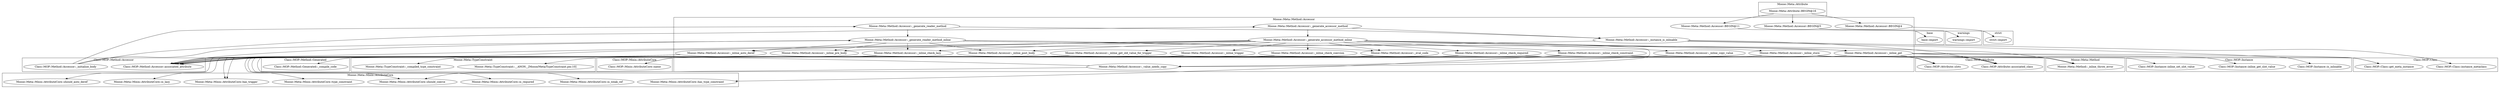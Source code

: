 digraph {
graph [overlap=false]
subgraph cluster_Class_MOP_Method_Accessor {
	label="Class::MOP::Method::Accessor";
	"Class::MOP::Method::Accessor::associated_attribute";
	"Class::MOP::Method::Accessor::_initialize_body";
}
subgraph cluster_warnings {
	label="warnings";
	"warnings::import";
}
subgraph cluster_base {
	label="base";
	"base::import";
}
subgraph cluster_Class_MOP_Method_Generated {
	label="Class::MOP::Method::Generated";
	"Class::MOP::Method::Generated::_compile_code";
}
subgraph cluster_strict {
	label="strict";
	"strict::import";
}
subgraph cluster_Class_MOP_Instance {
	label="Class::MOP::Instance";
	"Class::MOP::Instance::inline_get_slot_value";
	"Class::MOP::Instance::inline_set_slot_value";
	"Class::MOP::Instance::is_inlinable";
}
subgraph cluster_Class_MOP_Class {
	label="Class::MOP::Class";
	"Class::MOP::Class::instance_metaclass";
	"Class::MOP::Class::get_meta_instance";
}
subgraph cluster_Moose_Meta_Method {
	label="Moose::Meta::Method";
	"Moose::Meta::Method::_inline_throw_error";
}
subgraph cluster_Class_MOP_Attribute {
	label="Class::MOP::Attribute";
	"Class::MOP::Attribute::slots";
	"Class::MOP::Attribute::associated_class";
}
subgraph cluster_Moose_Meta_Mixin_AttributeCore {
	label="Moose::Meta::Mixin::AttributeCore";
	"Moose::Meta::Mixin::AttributeCore::has_trigger";
	"Moose::Meta::Mixin::AttributeCore::should_auto_deref";
	"Moose::Meta::Mixin::AttributeCore::type_constraint";
	"Moose::Meta::Mixin::AttributeCore::is_required";
	"Moose::Meta::Mixin::AttributeCore::should_coerce";
	"Moose::Meta::Mixin::AttributeCore::is_lazy";
	"Moose::Meta::Mixin::AttributeCore::has_type_constraint";
	"Moose::Meta::Mixin::AttributeCore::is_weak_ref";
}
subgraph cluster_Moose_Meta_Attribute {
	label="Moose::Meta::Attribute";
	"Moose::Meta::Attribute::BEGIN@16";
}
subgraph cluster_Class_MOP_Mixin_AttributeCore {
	label="Class::MOP::Mixin::AttributeCore";
	"Class::MOP::Mixin::AttributeCore::name";
}
subgraph cluster_Moose_Meta_Method_Accessor {
	label="Moose::Meta::Method::Accessor";
	"Moose::Meta::Method::Accessor::_generate_reader_method_inline";
	"Moose::Meta::Method::Accessor::BEGIN@11";
	"Moose::Meta::Method::Accessor::_generate_reader_method";
	"Moose::Meta::Method::Accessor::_generate_accessor_method_inline";
	"Moose::Meta::Method::Accessor::_inline_check_coercion";
	"Moose::Meta::Method::Accessor::_eval_code";
	"Moose::Meta::Method::Accessor::_inline_check_lazy";
	"Moose::Meta::Method::Accessor::_instance_is_inlinable";
	"Moose::Meta::Method::Accessor::_inline_check_required";
	"Moose::Meta::Method::Accessor::_inline_trigger";
	"Moose::Meta::Method::Accessor::_inline_post_body";
	"Moose::Meta::Method::Accessor::_inline_store";
	"Moose::Meta::Method::Accessor::_value_needs_copy";
	"Moose::Meta::Method::Accessor::_inline_copy_value";
	"Moose::Meta::Method::Accessor::_inline_pre_body";
	"Moose::Meta::Method::Accessor::_inline_auto_deref";
	"Moose::Meta::Method::Accessor::BEGIN@5";
	"Moose::Meta::Method::Accessor::_inline_get";
	"Moose::Meta::Method::Accessor::BEGIN@4";
	"Moose::Meta::Method::Accessor::_generate_accessor_method";
	"Moose::Meta::Method::Accessor::_inline_check_constraint";
	"Moose::Meta::Method::Accessor::_inline_get_old_value_for_trigger";
}
subgraph cluster_Moose_Meta_TypeConstraint {
	label="Moose::Meta::TypeConstraint";
	"Moose::Meta::TypeConstraint::__ANON__[Moose/Meta/TypeConstraint.pm:10]";
	"Moose::Meta::TypeConstraint::_compiled_type_constraint";
}
"Moose::Meta::Method::Accessor::_inline_check_lazy" -> "Moose::Meta::Mixin::AttributeCore::is_lazy";
"Moose::Meta::Method::Accessor::_instance_is_inlinable" -> "Class::MOP::Class::instance_metaclass";
"Moose::Meta::Attribute::BEGIN@16" -> "Moose::Meta::Method::Accessor::BEGIN@11";
"Moose::Meta::Method::Accessor::_generate_reader_method_inline" -> "Moose::Meta::Method::Accessor::_eval_code";
"Moose::Meta::Method::Accessor::_generate_accessor_method_inline" -> "Moose::Meta::Method::Accessor::_eval_code";
"Moose::Meta::Method::Accessor::_generate_reader_method_inline" -> "Moose::Meta::Method::Accessor::_inline_post_body";
"Moose::Meta::Method::Accessor::_generate_accessor_method_inline" -> "Moose::Meta::Method::Accessor::_inline_post_body";
"Moose::Meta::Method::Accessor::_generate_reader_method_inline" -> "Moose::Meta::Method::Accessor::_inline_auto_deref";
"Moose::Meta::Method::Accessor::_generate_accessor_method_inline" -> "Moose::Meta::Method::Accessor::_inline_auto_deref";
"Moose::Meta::Method::Accessor::_generate_accessor_method_inline" -> "Moose::Meta::Method::Accessor::_inline_check_coercion";
"Moose::Meta::Method::Accessor::_inline_get" -> "Class::MOP::Attribute::slots";
"Moose::Meta::Method::Accessor::_inline_store" -> "Class::MOP::Attribute::slots";
"Moose::Meta::Method::Accessor::_generate_accessor_method_inline" -> "Moose::Meta::Method::Accessor::_inline_store";
"Moose::Meta::Method::Accessor::_generate_reader_method" -> "Moose::Meta::Method::Accessor::_generate_reader_method_inline";
"Class::MOP::Method::Accessor::_initialize_body" -> "Moose::Meta::Method::Accessor::_generate_reader_method_inline";
"Moose::Meta::Method::Accessor::_generate_accessor_method" -> "Moose::Meta::Method::Accessor::_generate_accessor_method_inline";
"Moose::Meta::Method::Accessor::_generate_accessor_method_inline" -> "Moose::Meta::Method::Accessor::_inline_copy_value";
"Moose::Meta::Method::Accessor::_generate_accessor_method_inline" -> "Moose::Meta::Method::Accessor::_inline_get_old_value_for_trigger";
"Moose::Meta::Method::Accessor::BEGIN@11" -> "base::import";
"Moose::Meta::Method::Accessor::_inline_trigger" -> "Moose::Meta::Mixin::AttributeCore::has_trigger";
"Moose::Meta::Method::Accessor::_inline_get_old_value_for_trigger" -> "Moose::Meta::Mixin::AttributeCore::has_trigger";
"Moose::Meta::Method::Accessor::BEGIN@5" -> "warnings::import";
"Moose::Meta::Method::Accessor::_inline_check_required" -> "Moose::Meta::Mixin::AttributeCore::is_required";
"Moose::Meta::Method::Accessor::_generate_reader_method_inline" -> "Class::MOP::Method::Accessor::associated_attribute";
"Moose::Meta::Method::Accessor::_inline_check_coercion" -> "Class::MOP::Method::Accessor::associated_attribute";
"Moose::Meta::Method::Accessor::_generate_accessor_method_inline" -> "Class::MOP::Method::Accessor::associated_attribute";
"Moose::Meta::Method::Accessor::_eval_code" -> "Class::MOP::Method::Accessor::associated_attribute";
"Moose::Meta::Method::Accessor::_instance_is_inlinable" -> "Class::MOP::Method::Accessor::associated_attribute";
"Moose::Meta::Method::Accessor::_inline_check_lazy" -> "Class::MOP::Method::Accessor::associated_attribute";
"Moose::Meta::Method::Accessor::_inline_check_required" -> "Class::MOP::Method::Accessor::associated_attribute";
"Moose::Meta::Method::Accessor::_inline_trigger" -> "Class::MOP::Method::Accessor::associated_attribute";
"Moose::Meta::Method::Accessor::_inline_store" -> "Class::MOP::Method::Accessor::associated_attribute";
"Moose::Meta::Method::Accessor::_value_needs_copy" -> "Class::MOP::Method::Accessor::associated_attribute";
"Moose::Meta::Method::Accessor::_inline_auto_deref" -> "Class::MOP::Method::Accessor::associated_attribute";
"Moose::Meta::Method::Accessor::_inline_get" -> "Class::MOP::Method::Accessor::associated_attribute";
"Moose::Meta::Method::Accessor::_inline_get_old_value_for_trigger" -> "Class::MOP::Method::Accessor::associated_attribute";
"Moose::Meta::Method::Accessor::_inline_check_constraint" -> "Class::MOP::Method::Accessor::associated_attribute";
"Moose::Meta::Method::Accessor::_generate_accessor_method_inline" -> "Moose::Meta::Method::Accessor::_inline_trigger";
"Class::MOP::Method::Accessor::_initialize_body" -> "Moose::Meta::Method::Accessor::_generate_reader_method";
"Moose::Meta::Method::Accessor::_eval_code" -> "Moose::Meta::TypeConstraint::_compiled_type_constraint";
"Moose::Meta::Method::Accessor::_inline_get" -> "Class::MOP::Class::get_meta_instance";
"Moose::Meta::Method::Accessor::_inline_store" -> "Class::MOP::Class::get_meta_instance";
"Moose::Meta::Method::Accessor::_generate_reader_method_inline" -> "Moose::Meta::Method::Accessor::_inline_get";
"Moose::Meta::Method::Accessor::_generate_accessor_method_inline" -> "Moose::Meta::Method::Accessor::_inline_get";
"Class::MOP::Method::Accessor::_initialize_body" -> "Moose::Meta::Method::Accessor::_generate_accessor_method";
"Moose::Meta::Method::Accessor::BEGIN@4" -> "strict::import";
"Moose::Meta::Method::Accessor::_instance_is_inlinable" -> "Class::MOP::Instance::is_inlinable";
"Moose::Meta::Method::Accessor::_inline_check_constraint" -> "Moose::Meta::Mixin::AttributeCore::has_type_constraint";
"Moose::Meta::Method::Accessor::_generate_reader_method" -> "Moose::Meta::Method::Accessor::_instance_is_inlinable";
"Moose::Meta::Method::Accessor::_generate_accessor_method" -> "Moose::Meta::Method::Accessor::_instance_is_inlinable";
"Moose::Meta::Method::Accessor::_generate_reader_method_inline" -> "Moose::Meta::Method::Accessor::_inline_pre_body";
"Moose::Meta::Method::Accessor::_generate_accessor_method_inline" -> "Moose::Meta::Method::Accessor::_inline_pre_body";
"Moose::Meta::Attribute::BEGIN@16" -> "Moose::Meta::Method::Accessor::BEGIN@5";
"Moose::Meta::Method::Accessor::_generate_accessor_method_inline" -> "Moose::Meta::Method::Accessor::_inline_check_required";
"Moose::Meta::Method::Accessor::_generate_accessor_method_inline" -> "Moose::Meta::Method::Accessor::_inline_check_constraint";
"Moose::Meta::Method::Accessor::_eval_code" -> "Moose::Meta::Mixin::AttributeCore::type_constraint";
"Moose::Meta::Method::Accessor::_generate_accessor_method_inline" -> "Moose::Meta::Method::Accessor::_value_needs_copy";
"Moose::Meta::Method::Accessor::_inline_copy_value" -> "Moose::Meta::Method::Accessor::_value_needs_copy";
"Moose::Meta::Method::Accessor::_eval_code" -> "Moose::Meta::TypeConstraint::__ANON__[Moose/Meta/TypeConstraint.pm:10]";
"Moose::Meta::Method::Accessor::_generate_reader_method_inline" -> "Moose::Meta::Method::Accessor::_inline_check_lazy";
"Moose::Meta::Method::Accessor::_generate_accessor_method_inline" -> "Moose::Meta::Method::Accessor::_inline_check_lazy";
"Moose::Meta::Method::Accessor::_instance_is_inlinable" -> "Class::MOP::Attribute::associated_class";
"Moose::Meta::Method::Accessor::_inline_get" -> "Class::MOP::Attribute::associated_class";
"Moose::Meta::Method::Accessor::_inline_store" -> "Class::MOP::Attribute::associated_class";
"Moose::Meta::Attribute::BEGIN@16" -> "Moose::Meta::Method::Accessor::BEGIN@4";
"Moose::Meta::Method::Accessor::_inline_check_coercion" -> "Moose::Meta::Mixin::AttributeCore::should_coerce";
"Moose::Meta::Method::Accessor::_value_needs_copy" -> "Moose::Meta::Mixin::AttributeCore::should_coerce";
"Moose::Meta::Method::Accessor::_generate_reader_method_inline" -> "Moose::Meta::Method::_inline_throw_error";
"Moose::Meta::Method::Accessor::_inline_check_required" -> "Moose::Meta::Method::_inline_throw_error";
"Moose::Meta::Method::Accessor::_inline_check_constraint" -> "Moose::Meta::Method::_inline_throw_error";
"Moose::Meta::Method::Accessor::_inline_check_required" -> "Class::MOP::Mixin::AttributeCore::name";
"Moose::Meta::Method::Accessor::_inline_check_constraint" -> "Class::MOP::Mixin::AttributeCore::name";
"Moose::Meta::Method::Accessor::_inline_store" -> "Class::MOP::Instance::inline_set_slot_value";
"Moose::Meta::Method::Accessor::_eval_code" -> "Class::MOP::Method::Generated::_compile_code";
"Moose::Meta::Method::Accessor::_inline_store" -> "Moose::Meta::Mixin::AttributeCore::is_weak_ref";
"Moose::Meta::Method::Accessor::_inline_auto_deref" -> "Moose::Meta::Mixin::AttributeCore::should_auto_deref";
"Moose::Meta::Method::Accessor::_inline_get" -> "Class::MOP::Instance::inline_get_slot_value";
}
